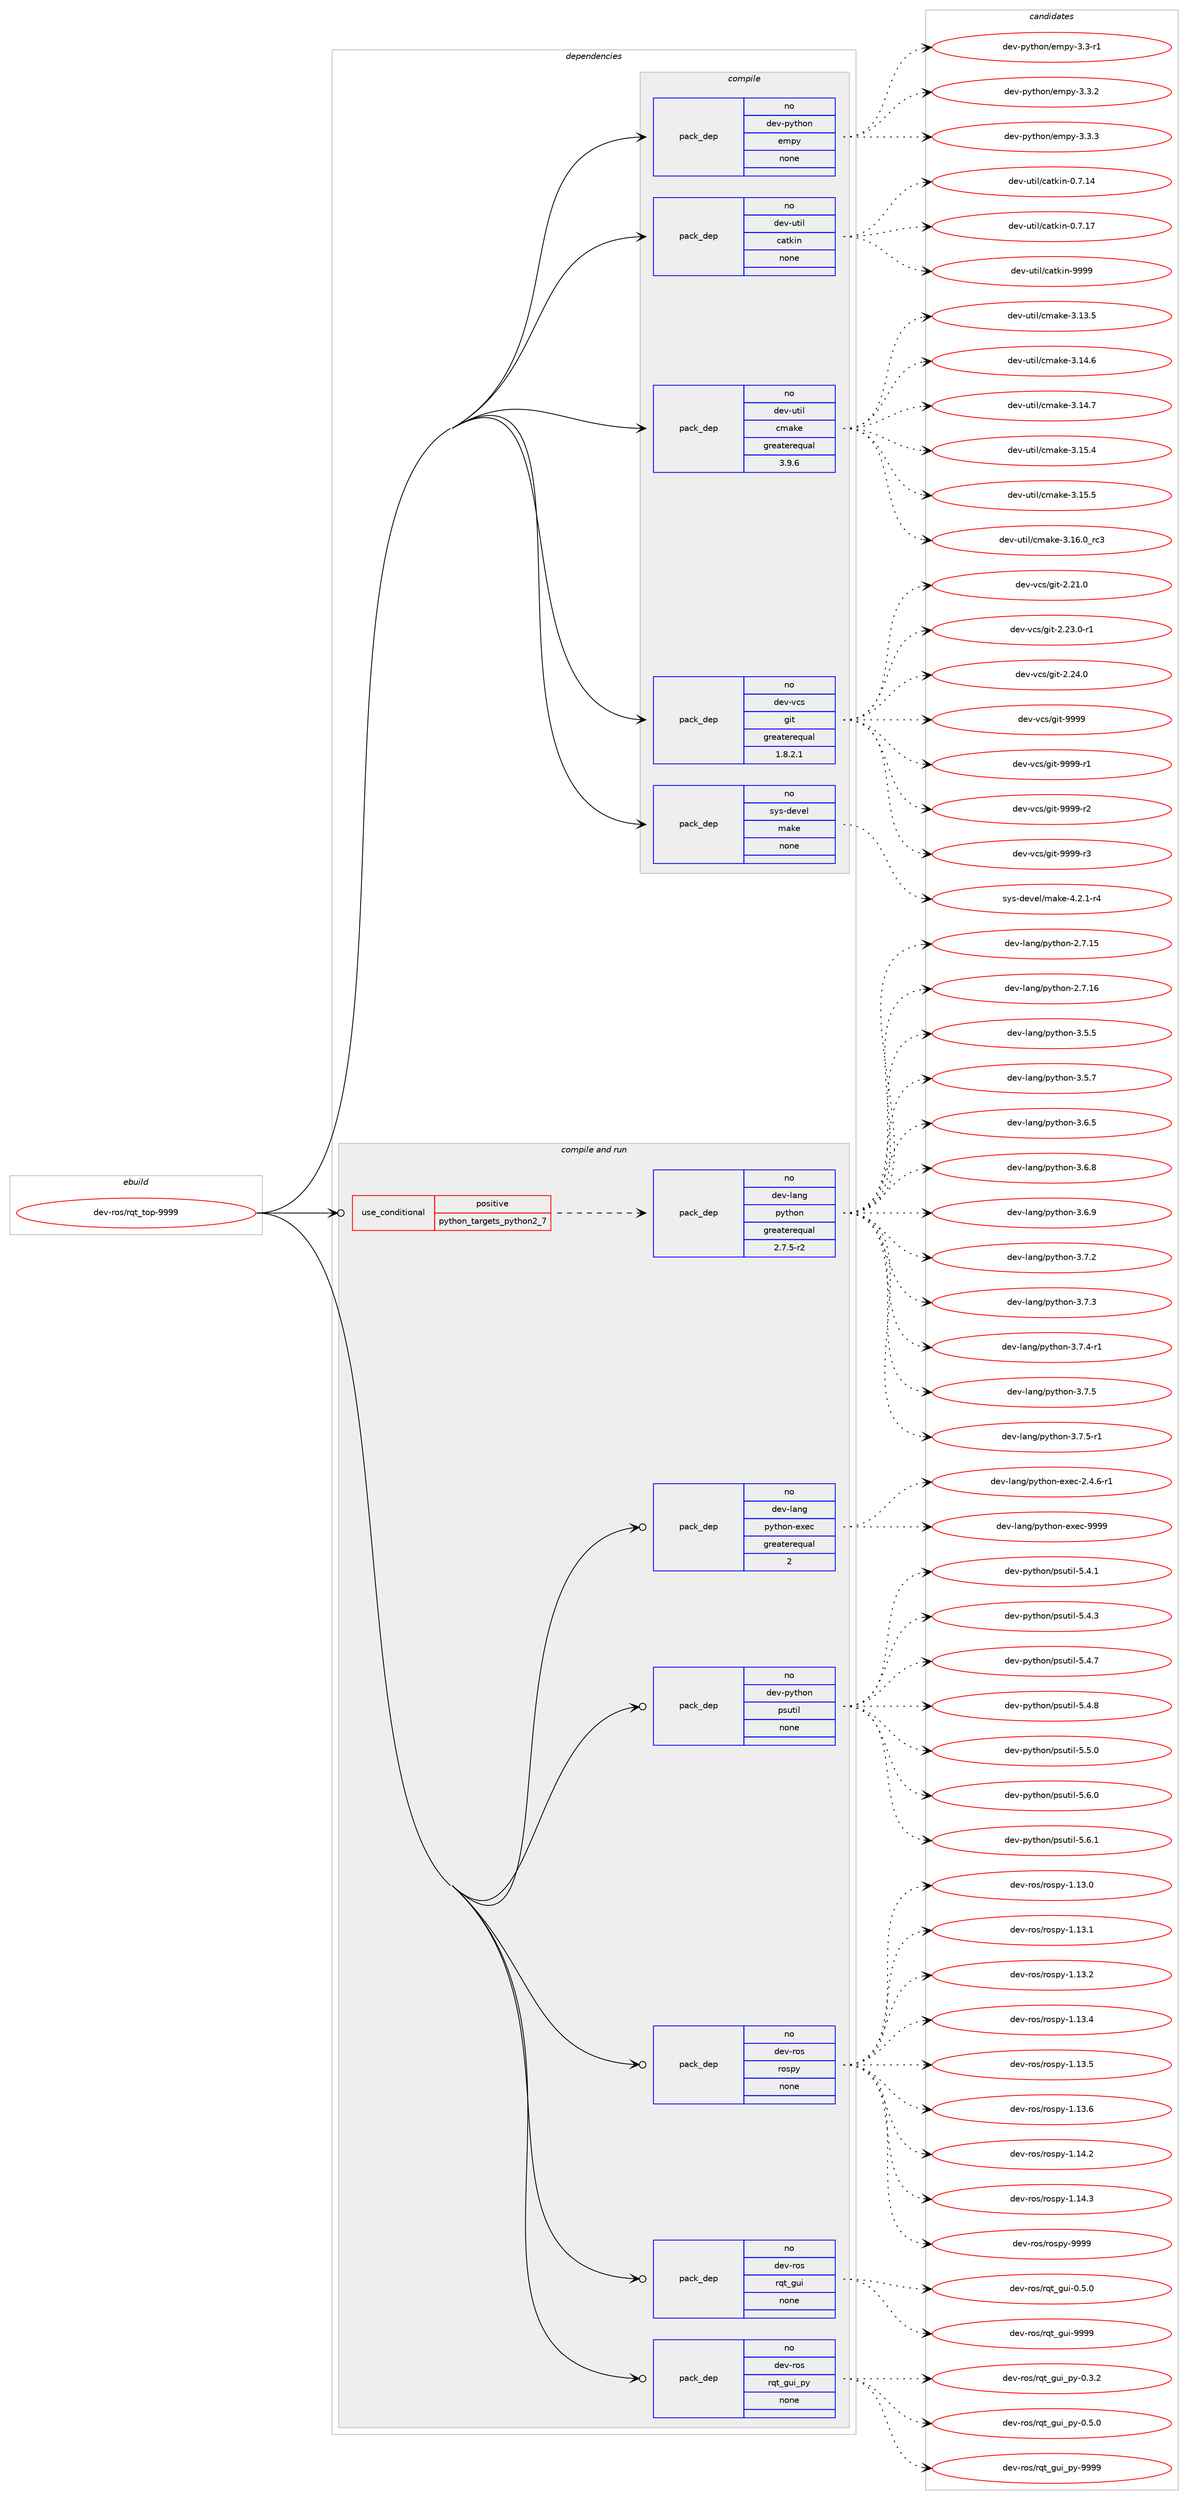digraph prolog {

# *************
# Graph options
# *************

newrank=true;
concentrate=true;
compound=true;
graph [rankdir=LR,fontname=Helvetica,fontsize=10,ranksep=1.5];#, ranksep=2.5, nodesep=0.2];
edge  [arrowhead=vee];
node  [fontname=Helvetica,fontsize=10];

# **********
# The ebuild
# **********

subgraph cluster_leftcol {
color=gray;
rank=same;
label=<<i>ebuild</i>>;
id [label="dev-ros/rqt_top-9999", color=red, width=4, href="../dev-ros/rqt_top-9999.svg"];
}

# ****************
# The dependencies
# ****************

subgraph cluster_midcol {
color=gray;
label=<<i>dependencies</i>>;
subgraph cluster_compile {
fillcolor="#eeeeee";
style=filled;
label=<<i>compile</i>>;
subgraph pack499239 {
dependency666490 [label=<<TABLE BORDER="0" CELLBORDER="1" CELLSPACING="0" CELLPADDING="4" WIDTH="220"><TR><TD ROWSPAN="6" CELLPADDING="30">pack_dep</TD></TR><TR><TD WIDTH="110">no</TD></TR><TR><TD>dev-python</TD></TR><TR><TD>empy</TD></TR><TR><TD>none</TD></TR><TR><TD></TD></TR></TABLE>>, shape=none, color=blue];
}
id:e -> dependency666490:w [weight=20,style="solid",arrowhead="vee"];
subgraph pack499240 {
dependency666491 [label=<<TABLE BORDER="0" CELLBORDER="1" CELLSPACING="0" CELLPADDING="4" WIDTH="220"><TR><TD ROWSPAN="6" CELLPADDING="30">pack_dep</TD></TR><TR><TD WIDTH="110">no</TD></TR><TR><TD>dev-util</TD></TR><TR><TD>catkin</TD></TR><TR><TD>none</TD></TR><TR><TD></TD></TR></TABLE>>, shape=none, color=blue];
}
id:e -> dependency666491:w [weight=20,style="solid",arrowhead="vee"];
subgraph pack499241 {
dependency666492 [label=<<TABLE BORDER="0" CELLBORDER="1" CELLSPACING="0" CELLPADDING="4" WIDTH="220"><TR><TD ROWSPAN="6" CELLPADDING="30">pack_dep</TD></TR><TR><TD WIDTH="110">no</TD></TR><TR><TD>dev-util</TD></TR><TR><TD>cmake</TD></TR><TR><TD>greaterequal</TD></TR><TR><TD>3.9.6</TD></TR></TABLE>>, shape=none, color=blue];
}
id:e -> dependency666492:w [weight=20,style="solid",arrowhead="vee"];
subgraph pack499242 {
dependency666493 [label=<<TABLE BORDER="0" CELLBORDER="1" CELLSPACING="0" CELLPADDING="4" WIDTH="220"><TR><TD ROWSPAN="6" CELLPADDING="30">pack_dep</TD></TR><TR><TD WIDTH="110">no</TD></TR><TR><TD>dev-vcs</TD></TR><TR><TD>git</TD></TR><TR><TD>greaterequal</TD></TR><TR><TD>1.8.2.1</TD></TR></TABLE>>, shape=none, color=blue];
}
id:e -> dependency666493:w [weight=20,style="solid",arrowhead="vee"];
subgraph pack499243 {
dependency666494 [label=<<TABLE BORDER="0" CELLBORDER="1" CELLSPACING="0" CELLPADDING="4" WIDTH="220"><TR><TD ROWSPAN="6" CELLPADDING="30">pack_dep</TD></TR><TR><TD WIDTH="110">no</TD></TR><TR><TD>sys-devel</TD></TR><TR><TD>make</TD></TR><TR><TD>none</TD></TR><TR><TD></TD></TR></TABLE>>, shape=none, color=blue];
}
id:e -> dependency666494:w [weight=20,style="solid",arrowhead="vee"];
}
subgraph cluster_compileandrun {
fillcolor="#eeeeee";
style=filled;
label=<<i>compile and run</i>>;
subgraph cond155345 {
dependency666495 [label=<<TABLE BORDER="0" CELLBORDER="1" CELLSPACING="0" CELLPADDING="4"><TR><TD ROWSPAN="3" CELLPADDING="10">use_conditional</TD></TR><TR><TD>positive</TD></TR><TR><TD>python_targets_python2_7</TD></TR></TABLE>>, shape=none, color=red];
subgraph pack499244 {
dependency666496 [label=<<TABLE BORDER="0" CELLBORDER="1" CELLSPACING="0" CELLPADDING="4" WIDTH="220"><TR><TD ROWSPAN="6" CELLPADDING="30">pack_dep</TD></TR><TR><TD WIDTH="110">no</TD></TR><TR><TD>dev-lang</TD></TR><TR><TD>python</TD></TR><TR><TD>greaterequal</TD></TR><TR><TD>2.7.5-r2</TD></TR></TABLE>>, shape=none, color=blue];
}
dependency666495:e -> dependency666496:w [weight=20,style="dashed",arrowhead="vee"];
}
id:e -> dependency666495:w [weight=20,style="solid",arrowhead="odotvee"];
subgraph pack499245 {
dependency666497 [label=<<TABLE BORDER="0" CELLBORDER="1" CELLSPACING="0" CELLPADDING="4" WIDTH="220"><TR><TD ROWSPAN="6" CELLPADDING="30">pack_dep</TD></TR><TR><TD WIDTH="110">no</TD></TR><TR><TD>dev-lang</TD></TR><TR><TD>python-exec</TD></TR><TR><TD>greaterequal</TD></TR><TR><TD>2</TD></TR></TABLE>>, shape=none, color=blue];
}
id:e -> dependency666497:w [weight=20,style="solid",arrowhead="odotvee"];
subgraph pack499246 {
dependency666498 [label=<<TABLE BORDER="0" CELLBORDER="1" CELLSPACING="0" CELLPADDING="4" WIDTH="220"><TR><TD ROWSPAN="6" CELLPADDING="30">pack_dep</TD></TR><TR><TD WIDTH="110">no</TD></TR><TR><TD>dev-python</TD></TR><TR><TD>psutil</TD></TR><TR><TD>none</TD></TR><TR><TD></TD></TR></TABLE>>, shape=none, color=blue];
}
id:e -> dependency666498:w [weight=20,style="solid",arrowhead="odotvee"];
subgraph pack499247 {
dependency666499 [label=<<TABLE BORDER="0" CELLBORDER="1" CELLSPACING="0" CELLPADDING="4" WIDTH="220"><TR><TD ROWSPAN="6" CELLPADDING="30">pack_dep</TD></TR><TR><TD WIDTH="110">no</TD></TR><TR><TD>dev-ros</TD></TR><TR><TD>rospy</TD></TR><TR><TD>none</TD></TR><TR><TD></TD></TR></TABLE>>, shape=none, color=blue];
}
id:e -> dependency666499:w [weight=20,style="solid",arrowhead="odotvee"];
subgraph pack499248 {
dependency666500 [label=<<TABLE BORDER="0" CELLBORDER="1" CELLSPACING="0" CELLPADDING="4" WIDTH="220"><TR><TD ROWSPAN="6" CELLPADDING="30">pack_dep</TD></TR><TR><TD WIDTH="110">no</TD></TR><TR><TD>dev-ros</TD></TR><TR><TD>rqt_gui</TD></TR><TR><TD>none</TD></TR><TR><TD></TD></TR></TABLE>>, shape=none, color=blue];
}
id:e -> dependency666500:w [weight=20,style="solid",arrowhead="odotvee"];
subgraph pack499249 {
dependency666501 [label=<<TABLE BORDER="0" CELLBORDER="1" CELLSPACING="0" CELLPADDING="4" WIDTH="220"><TR><TD ROWSPAN="6" CELLPADDING="30">pack_dep</TD></TR><TR><TD WIDTH="110">no</TD></TR><TR><TD>dev-ros</TD></TR><TR><TD>rqt_gui_py</TD></TR><TR><TD>none</TD></TR><TR><TD></TD></TR></TABLE>>, shape=none, color=blue];
}
id:e -> dependency666501:w [weight=20,style="solid",arrowhead="odotvee"];
}
subgraph cluster_run {
fillcolor="#eeeeee";
style=filled;
label=<<i>run</i>>;
}
}

# **************
# The candidates
# **************

subgraph cluster_choices {
rank=same;
color=gray;
label=<<i>candidates</i>>;

subgraph choice499239 {
color=black;
nodesep=1;
choice1001011184511212111610411111047101109112121455146514511449 [label="dev-python/empy-3.3-r1", color=red, width=4,href="../dev-python/empy-3.3-r1.svg"];
choice1001011184511212111610411111047101109112121455146514650 [label="dev-python/empy-3.3.2", color=red, width=4,href="../dev-python/empy-3.3.2.svg"];
choice1001011184511212111610411111047101109112121455146514651 [label="dev-python/empy-3.3.3", color=red, width=4,href="../dev-python/empy-3.3.3.svg"];
dependency666490:e -> choice1001011184511212111610411111047101109112121455146514511449:w [style=dotted,weight="100"];
dependency666490:e -> choice1001011184511212111610411111047101109112121455146514650:w [style=dotted,weight="100"];
dependency666490:e -> choice1001011184511212111610411111047101109112121455146514651:w [style=dotted,weight="100"];
}
subgraph choice499240 {
color=black;
nodesep=1;
choice1001011184511711610510847999711610710511045484655464952 [label="dev-util/catkin-0.7.14", color=red, width=4,href="../dev-util/catkin-0.7.14.svg"];
choice1001011184511711610510847999711610710511045484655464955 [label="dev-util/catkin-0.7.17", color=red, width=4,href="../dev-util/catkin-0.7.17.svg"];
choice100101118451171161051084799971161071051104557575757 [label="dev-util/catkin-9999", color=red, width=4,href="../dev-util/catkin-9999.svg"];
dependency666491:e -> choice1001011184511711610510847999711610710511045484655464952:w [style=dotted,weight="100"];
dependency666491:e -> choice1001011184511711610510847999711610710511045484655464955:w [style=dotted,weight="100"];
dependency666491:e -> choice100101118451171161051084799971161071051104557575757:w [style=dotted,weight="100"];
}
subgraph choice499241 {
color=black;
nodesep=1;
choice1001011184511711610510847991099710710145514649514653 [label="dev-util/cmake-3.13.5", color=red, width=4,href="../dev-util/cmake-3.13.5.svg"];
choice1001011184511711610510847991099710710145514649524654 [label="dev-util/cmake-3.14.6", color=red, width=4,href="../dev-util/cmake-3.14.6.svg"];
choice1001011184511711610510847991099710710145514649524655 [label="dev-util/cmake-3.14.7", color=red, width=4,href="../dev-util/cmake-3.14.7.svg"];
choice1001011184511711610510847991099710710145514649534652 [label="dev-util/cmake-3.15.4", color=red, width=4,href="../dev-util/cmake-3.15.4.svg"];
choice1001011184511711610510847991099710710145514649534653 [label="dev-util/cmake-3.15.5", color=red, width=4,href="../dev-util/cmake-3.15.5.svg"];
choice1001011184511711610510847991099710710145514649544648951149951 [label="dev-util/cmake-3.16.0_rc3", color=red, width=4,href="../dev-util/cmake-3.16.0_rc3.svg"];
dependency666492:e -> choice1001011184511711610510847991099710710145514649514653:w [style=dotted,weight="100"];
dependency666492:e -> choice1001011184511711610510847991099710710145514649524654:w [style=dotted,weight="100"];
dependency666492:e -> choice1001011184511711610510847991099710710145514649524655:w [style=dotted,weight="100"];
dependency666492:e -> choice1001011184511711610510847991099710710145514649534652:w [style=dotted,weight="100"];
dependency666492:e -> choice1001011184511711610510847991099710710145514649534653:w [style=dotted,weight="100"];
dependency666492:e -> choice1001011184511711610510847991099710710145514649544648951149951:w [style=dotted,weight="100"];
}
subgraph choice499242 {
color=black;
nodesep=1;
choice10010111845118991154710310511645504650494648 [label="dev-vcs/git-2.21.0", color=red, width=4,href="../dev-vcs/git-2.21.0.svg"];
choice100101118451189911547103105116455046505146484511449 [label="dev-vcs/git-2.23.0-r1", color=red, width=4,href="../dev-vcs/git-2.23.0-r1.svg"];
choice10010111845118991154710310511645504650524648 [label="dev-vcs/git-2.24.0", color=red, width=4,href="../dev-vcs/git-2.24.0.svg"];
choice1001011184511899115471031051164557575757 [label="dev-vcs/git-9999", color=red, width=4,href="../dev-vcs/git-9999.svg"];
choice10010111845118991154710310511645575757574511449 [label="dev-vcs/git-9999-r1", color=red, width=4,href="../dev-vcs/git-9999-r1.svg"];
choice10010111845118991154710310511645575757574511450 [label="dev-vcs/git-9999-r2", color=red, width=4,href="../dev-vcs/git-9999-r2.svg"];
choice10010111845118991154710310511645575757574511451 [label="dev-vcs/git-9999-r3", color=red, width=4,href="../dev-vcs/git-9999-r3.svg"];
dependency666493:e -> choice10010111845118991154710310511645504650494648:w [style=dotted,weight="100"];
dependency666493:e -> choice100101118451189911547103105116455046505146484511449:w [style=dotted,weight="100"];
dependency666493:e -> choice10010111845118991154710310511645504650524648:w [style=dotted,weight="100"];
dependency666493:e -> choice1001011184511899115471031051164557575757:w [style=dotted,weight="100"];
dependency666493:e -> choice10010111845118991154710310511645575757574511449:w [style=dotted,weight="100"];
dependency666493:e -> choice10010111845118991154710310511645575757574511450:w [style=dotted,weight="100"];
dependency666493:e -> choice10010111845118991154710310511645575757574511451:w [style=dotted,weight="100"];
}
subgraph choice499243 {
color=black;
nodesep=1;
choice1151211154510010111810110847109971071014552465046494511452 [label="sys-devel/make-4.2.1-r4", color=red, width=4,href="../sys-devel/make-4.2.1-r4.svg"];
dependency666494:e -> choice1151211154510010111810110847109971071014552465046494511452:w [style=dotted,weight="100"];
}
subgraph choice499244 {
color=black;
nodesep=1;
choice10010111845108971101034711212111610411111045504655464953 [label="dev-lang/python-2.7.15", color=red, width=4,href="../dev-lang/python-2.7.15.svg"];
choice10010111845108971101034711212111610411111045504655464954 [label="dev-lang/python-2.7.16", color=red, width=4,href="../dev-lang/python-2.7.16.svg"];
choice100101118451089711010347112121116104111110455146534653 [label="dev-lang/python-3.5.5", color=red, width=4,href="../dev-lang/python-3.5.5.svg"];
choice100101118451089711010347112121116104111110455146534655 [label="dev-lang/python-3.5.7", color=red, width=4,href="../dev-lang/python-3.5.7.svg"];
choice100101118451089711010347112121116104111110455146544653 [label="dev-lang/python-3.6.5", color=red, width=4,href="../dev-lang/python-3.6.5.svg"];
choice100101118451089711010347112121116104111110455146544656 [label="dev-lang/python-3.6.8", color=red, width=4,href="../dev-lang/python-3.6.8.svg"];
choice100101118451089711010347112121116104111110455146544657 [label="dev-lang/python-3.6.9", color=red, width=4,href="../dev-lang/python-3.6.9.svg"];
choice100101118451089711010347112121116104111110455146554650 [label="dev-lang/python-3.7.2", color=red, width=4,href="../dev-lang/python-3.7.2.svg"];
choice100101118451089711010347112121116104111110455146554651 [label="dev-lang/python-3.7.3", color=red, width=4,href="../dev-lang/python-3.7.3.svg"];
choice1001011184510897110103471121211161041111104551465546524511449 [label="dev-lang/python-3.7.4-r1", color=red, width=4,href="../dev-lang/python-3.7.4-r1.svg"];
choice100101118451089711010347112121116104111110455146554653 [label="dev-lang/python-3.7.5", color=red, width=4,href="../dev-lang/python-3.7.5.svg"];
choice1001011184510897110103471121211161041111104551465546534511449 [label="dev-lang/python-3.7.5-r1", color=red, width=4,href="../dev-lang/python-3.7.5-r1.svg"];
dependency666496:e -> choice10010111845108971101034711212111610411111045504655464953:w [style=dotted,weight="100"];
dependency666496:e -> choice10010111845108971101034711212111610411111045504655464954:w [style=dotted,weight="100"];
dependency666496:e -> choice100101118451089711010347112121116104111110455146534653:w [style=dotted,weight="100"];
dependency666496:e -> choice100101118451089711010347112121116104111110455146534655:w [style=dotted,weight="100"];
dependency666496:e -> choice100101118451089711010347112121116104111110455146544653:w [style=dotted,weight="100"];
dependency666496:e -> choice100101118451089711010347112121116104111110455146544656:w [style=dotted,weight="100"];
dependency666496:e -> choice100101118451089711010347112121116104111110455146544657:w [style=dotted,weight="100"];
dependency666496:e -> choice100101118451089711010347112121116104111110455146554650:w [style=dotted,weight="100"];
dependency666496:e -> choice100101118451089711010347112121116104111110455146554651:w [style=dotted,weight="100"];
dependency666496:e -> choice1001011184510897110103471121211161041111104551465546524511449:w [style=dotted,weight="100"];
dependency666496:e -> choice100101118451089711010347112121116104111110455146554653:w [style=dotted,weight="100"];
dependency666496:e -> choice1001011184510897110103471121211161041111104551465546534511449:w [style=dotted,weight="100"];
}
subgraph choice499245 {
color=black;
nodesep=1;
choice10010111845108971101034711212111610411111045101120101994550465246544511449 [label="dev-lang/python-exec-2.4.6-r1", color=red, width=4,href="../dev-lang/python-exec-2.4.6-r1.svg"];
choice10010111845108971101034711212111610411111045101120101994557575757 [label="dev-lang/python-exec-9999", color=red, width=4,href="../dev-lang/python-exec-9999.svg"];
dependency666497:e -> choice10010111845108971101034711212111610411111045101120101994550465246544511449:w [style=dotted,weight="100"];
dependency666497:e -> choice10010111845108971101034711212111610411111045101120101994557575757:w [style=dotted,weight="100"];
}
subgraph choice499246 {
color=black;
nodesep=1;
choice1001011184511212111610411111047112115117116105108455346524649 [label="dev-python/psutil-5.4.1", color=red, width=4,href="../dev-python/psutil-5.4.1.svg"];
choice1001011184511212111610411111047112115117116105108455346524651 [label="dev-python/psutil-5.4.3", color=red, width=4,href="../dev-python/psutil-5.4.3.svg"];
choice1001011184511212111610411111047112115117116105108455346524655 [label="dev-python/psutil-5.4.7", color=red, width=4,href="../dev-python/psutil-5.4.7.svg"];
choice1001011184511212111610411111047112115117116105108455346524656 [label="dev-python/psutil-5.4.8", color=red, width=4,href="../dev-python/psutil-5.4.8.svg"];
choice1001011184511212111610411111047112115117116105108455346534648 [label="dev-python/psutil-5.5.0", color=red, width=4,href="../dev-python/psutil-5.5.0.svg"];
choice1001011184511212111610411111047112115117116105108455346544648 [label="dev-python/psutil-5.6.0", color=red, width=4,href="../dev-python/psutil-5.6.0.svg"];
choice1001011184511212111610411111047112115117116105108455346544649 [label="dev-python/psutil-5.6.1", color=red, width=4,href="../dev-python/psutil-5.6.1.svg"];
dependency666498:e -> choice1001011184511212111610411111047112115117116105108455346524649:w [style=dotted,weight="100"];
dependency666498:e -> choice1001011184511212111610411111047112115117116105108455346524651:w [style=dotted,weight="100"];
dependency666498:e -> choice1001011184511212111610411111047112115117116105108455346524655:w [style=dotted,weight="100"];
dependency666498:e -> choice1001011184511212111610411111047112115117116105108455346524656:w [style=dotted,weight="100"];
dependency666498:e -> choice1001011184511212111610411111047112115117116105108455346534648:w [style=dotted,weight="100"];
dependency666498:e -> choice1001011184511212111610411111047112115117116105108455346544648:w [style=dotted,weight="100"];
dependency666498:e -> choice1001011184511212111610411111047112115117116105108455346544649:w [style=dotted,weight="100"];
}
subgraph choice499247 {
color=black;
nodesep=1;
choice100101118451141111154711411111511212145494649514648 [label="dev-ros/rospy-1.13.0", color=red, width=4,href="../dev-ros/rospy-1.13.0.svg"];
choice100101118451141111154711411111511212145494649514649 [label="dev-ros/rospy-1.13.1", color=red, width=4,href="../dev-ros/rospy-1.13.1.svg"];
choice100101118451141111154711411111511212145494649514650 [label="dev-ros/rospy-1.13.2", color=red, width=4,href="../dev-ros/rospy-1.13.2.svg"];
choice100101118451141111154711411111511212145494649514652 [label="dev-ros/rospy-1.13.4", color=red, width=4,href="../dev-ros/rospy-1.13.4.svg"];
choice100101118451141111154711411111511212145494649514653 [label="dev-ros/rospy-1.13.5", color=red, width=4,href="../dev-ros/rospy-1.13.5.svg"];
choice100101118451141111154711411111511212145494649514654 [label="dev-ros/rospy-1.13.6", color=red, width=4,href="../dev-ros/rospy-1.13.6.svg"];
choice100101118451141111154711411111511212145494649524650 [label="dev-ros/rospy-1.14.2", color=red, width=4,href="../dev-ros/rospy-1.14.2.svg"];
choice100101118451141111154711411111511212145494649524651 [label="dev-ros/rospy-1.14.3", color=red, width=4,href="../dev-ros/rospy-1.14.3.svg"];
choice10010111845114111115471141111151121214557575757 [label="dev-ros/rospy-9999", color=red, width=4,href="../dev-ros/rospy-9999.svg"];
dependency666499:e -> choice100101118451141111154711411111511212145494649514648:w [style=dotted,weight="100"];
dependency666499:e -> choice100101118451141111154711411111511212145494649514649:w [style=dotted,weight="100"];
dependency666499:e -> choice100101118451141111154711411111511212145494649514650:w [style=dotted,weight="100"];
dependency666499:e -> choice100101118451141111154711411111511212145494649514652:w [style=dotted,weight="100"];
dependency666499:e -> choice100101118451141111154711411111511212145494649514653:w [style=dotted,weight="100"];
dependency666499:e -> choice100101118451141111154711411111511212145494649514654:w [style=dotted,weight="100"];
dependency666499:e -> choice100101118451141111154711411111511212145494649524650:w [style=dotted,weight="100"];
dependency666499:e -> choice100101118451141111154711411111511212145494649524651:w [style=dotted,weight="100"];
dependency666499:e -> choice10010111845114111115471141111151121214557575757:w [style=dotted,weight="100"];
}
subgraph choice499248 {
color=black;
nodesep=1;
choice100101118451141111154711411311695103117105454846534648 [label="dev-ros/rqt_gui-0.5.0", color=red, width=4,href="../dev-ros/rqt_gui-0.5.0.svg"];
choice1001011184511411111547114113116951031171054557575757 [label="dev-ros/rqt_gui-9999", color=red, width=4,href="../dev-ros/rqt_gui-9999.svg"];
dependency666500:e -> choice100101118451141111154711411311695103117105454846534648:w [style=dotted,weight="100"];
dependency666500:e -> choice1001011184511411111547114113116951031171054557575757:w [style=dotted,weight="100"];
}
subgraph choice499249 {
color=black;
nodesep=1;
choice10010111845114111115471141131169510311710595112121454846514650 [label="dev-ros/rqt_gui_py-0.3.2", color=red, width=4,href="../dev-ros/rqt_gui_py-0.3.2.svg"];
choice10010111845114111115471141131169510311710595112121454846534648 [label="dev-ros/rqt_gui_py-0.5.0", color=red, width=4,href="../dev-ros/rqt_gui_py-0.5.0.svg"];
choice100101118451141111154711411311695103117105951121214557575757 [label="dev-ros/rqt_gui_py-9999", color=red, width=4,href="../dev-ros/rqt_gui_py-9999.svg"];
dependency666501:e -> choice10010111845114111115471141131169510311710595112121454846514650:w [style=dotted,weight="100"];
dependency666501:e -> choice10010111845114111115471141131169510311710595112121454846534648:w [style=dotted,weight="100"];
dependency666501:e -> choice100101118451141111154711411311695103117105951121214557575757:w [style=dotted,weight="100"];
}
}

}
